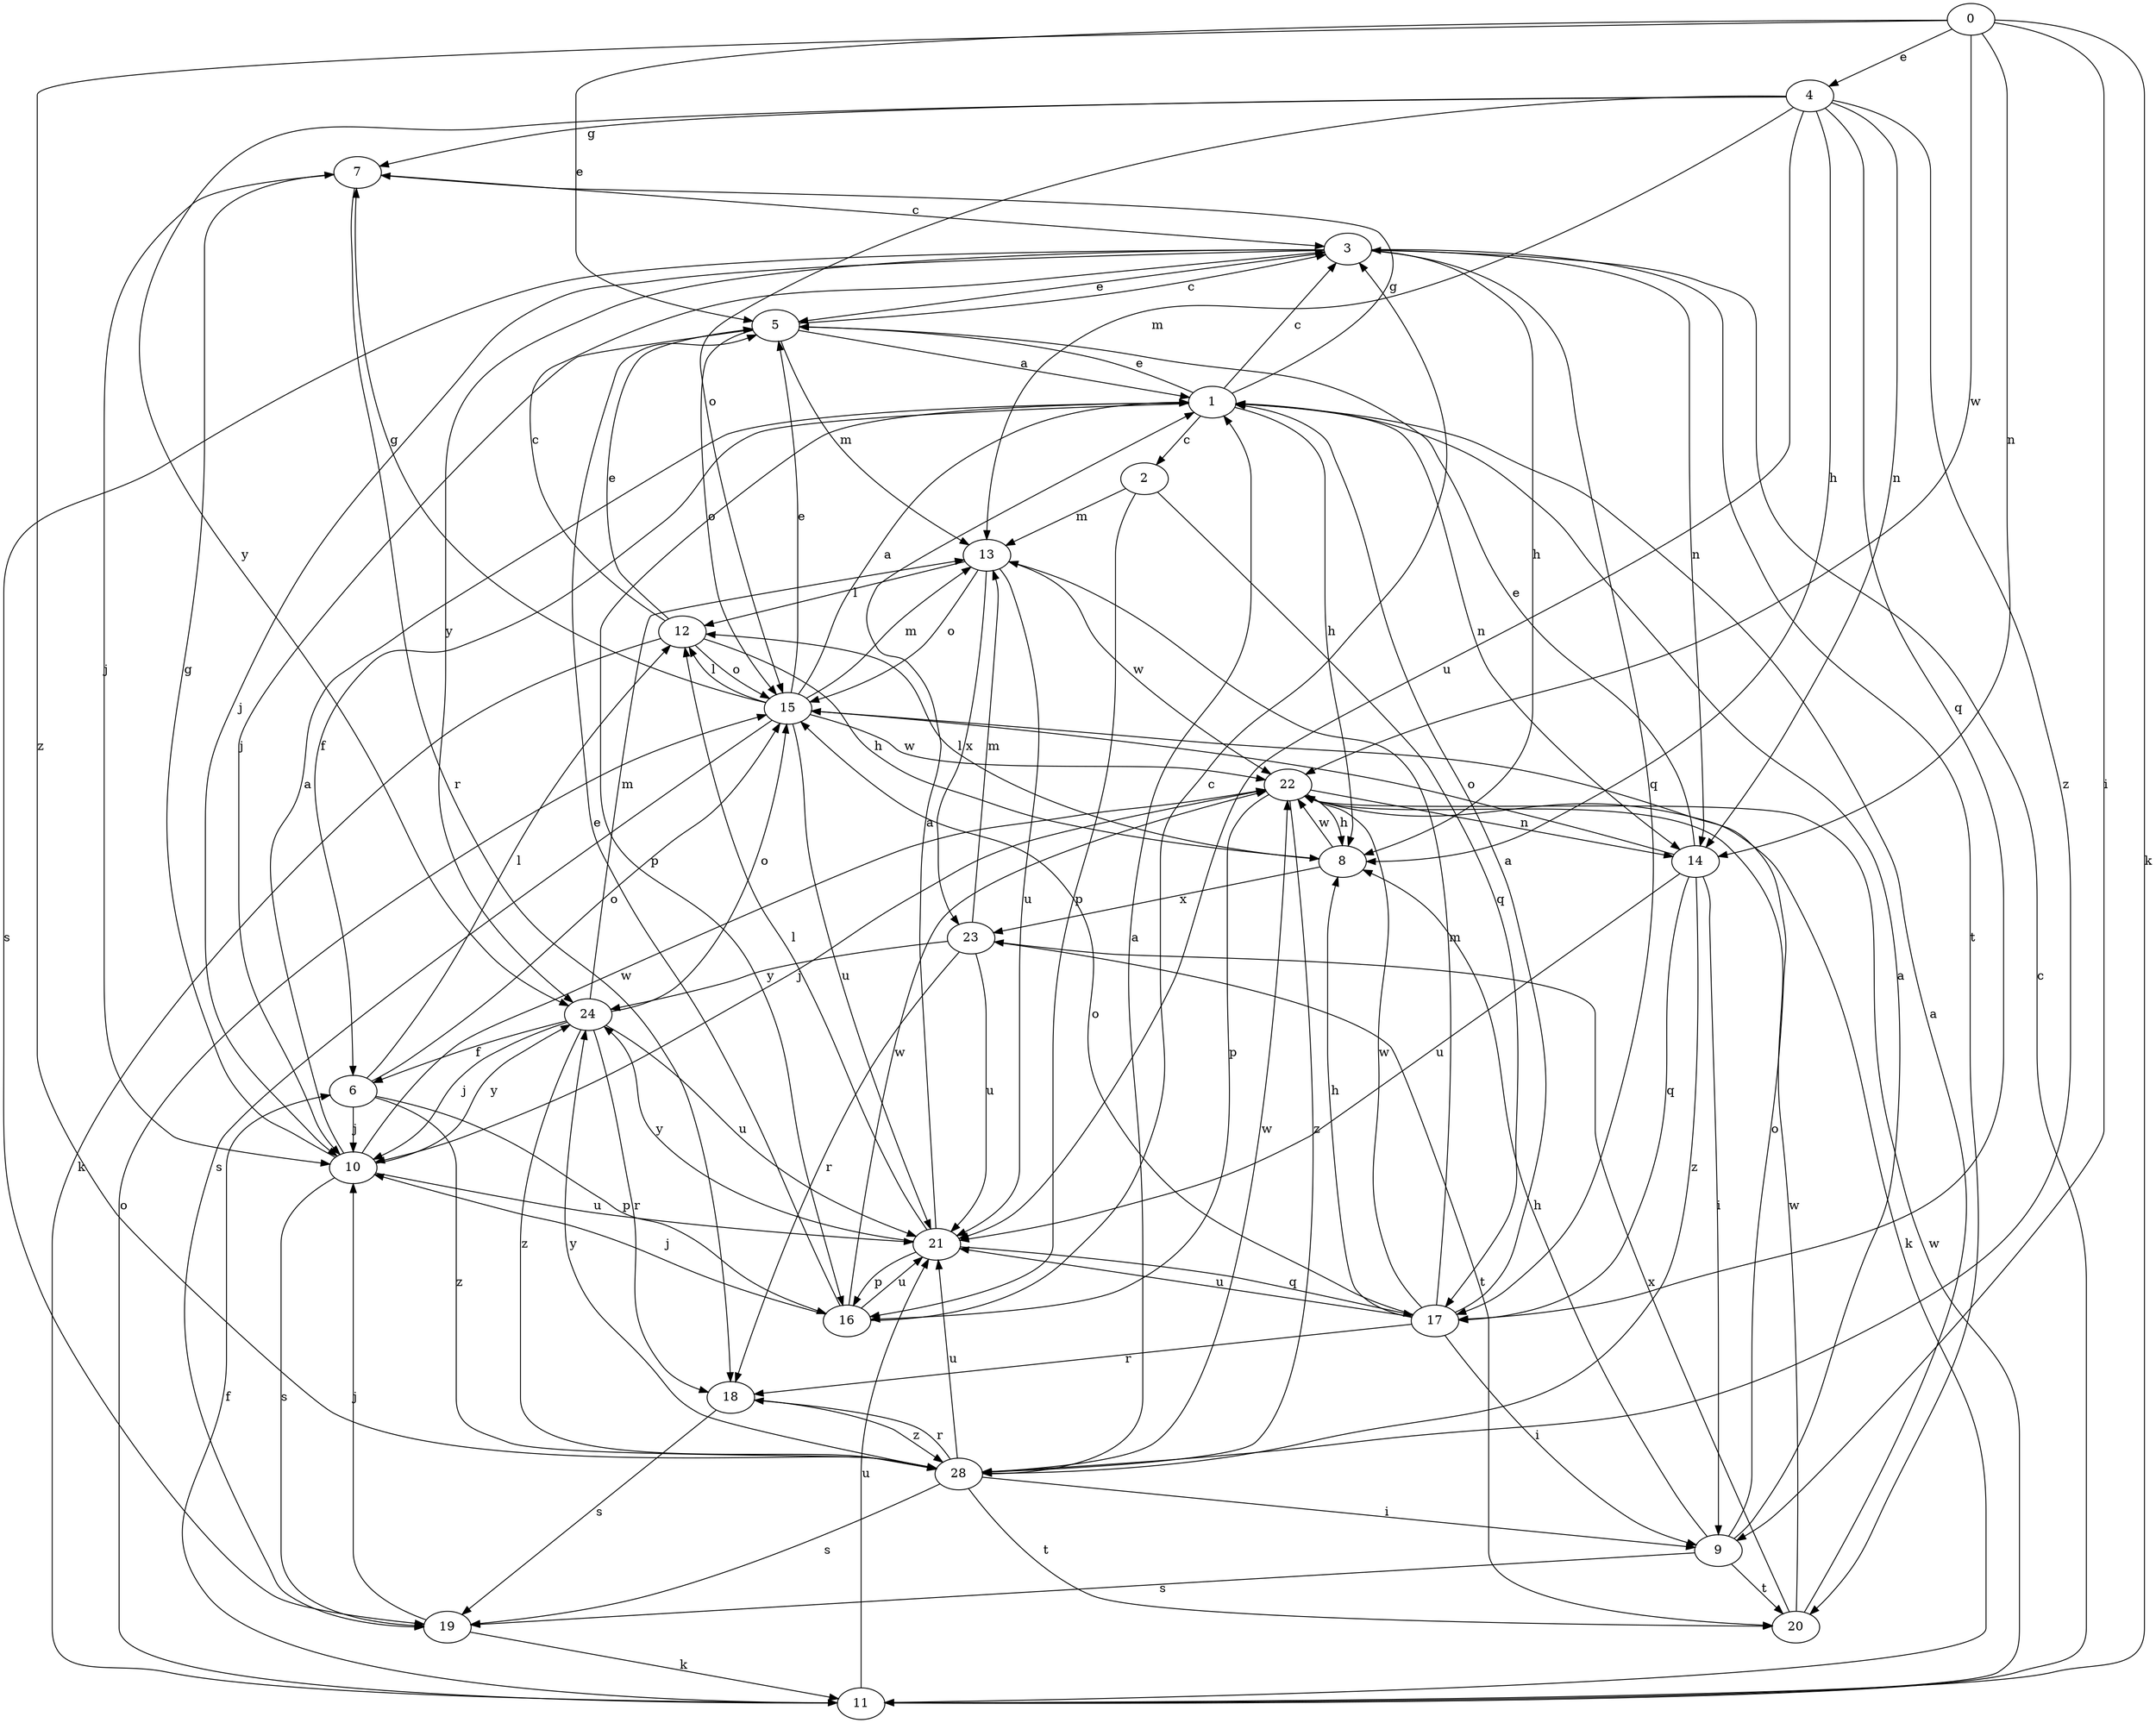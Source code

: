 strict digraph  {
0;
1;
2;
3;
4;
5;
6;
7;
8;
9;
10;
11;
12;
13;
14;
15;
16;
17;
18;
19;
20;
21;
22;
23;
24;
28;
0 -> 4  [label=e];
0 -> 5  [label=e];
0 -> 9  [label=i];
0 -> 11  [label=k];
0 -> 14  [label=n];
0 -> 22  [label=w];
0 -> 28  [label=z];
1 -> 2  [label=c];
1 -> 3  [label=c];
1 -> 5  [label=e];
1 -> 6  [label=f];
1 -> 7  [label=g];
1 -> 8  [label=h];
1 -> 14  [label=n];
1 -> 16  [label=p];
2 -> 13  [label=m];
2 -> 16  [label=p];
2 -> 17  [label=q];
3 -> 5  [label=e];
3 -> 8  [label=h];
3 -> 10  [label=j];
3 -> 14  [label=n];
3 -> 17  [label=q];
3 -> 19  [label=s];
3 -> 20  [label=t];
3 -> 24  [label=y];
4 -> 7  [label=g];
4 -> 8  [label=h];
4 -> 13  [label=m];
4 -> 14  [label=n];
4 -> 15  [label=o];
4 -> 17  [label=q];
4 -> 21  [label=u];
4 -> 24  [label=y];
4 -> 28  [label=z];
5 -> 1  [label=a];
5 -> 3  [label=c];
5 -> 10  [label=j];
5 -> 13  [label=m];
5 -> 15  [label=o];
6 -> 10  [label=j];
6 -> 12  [label=l];
6 -> 15  [label=o];
6 -> 16  [label=p];
6 -> 28  [label=z];
7 -> 3  [label=c];
7 -> 10  [label=j];
7 -> 18  [label=r];
8 -> 12  [label=l];
8 -> 22  [label=w];
8 -> 23  [label=x];
9 -> 1  [label=a];
9 -> 8  [label=h];
9 -> 15  [label=o];
9 -> 19  [label=s];
9 -> 20  [label=t];
10 -> 1  [label=a];
10 -> 7  [label=g];
10 -> 19  [label=s];
10 -> 21  [label=u];
10 -> 22  [label=w];
10 -> 24  [label=y];
11 -> 3  [label=c];
11 -> 6  [label=f];
11 -> 15  [label=o];
11 -> 21  [label=u];
11 -> 22  [label=w];
12 -> 3  [label=c];
12 -> 5  [label=e];
12 -> 8  [label=h];
12 -> 11  [label=k];
12 -> 15  [label=o];
13 -> 12  [label=l];
13 -> 15  [label=o];
13 -> 21  [label=u];
13 -> 22  [label=w];
13 -> 23  [label=x];
14 -> 5  [label=e];
14 -> 9  [label=i];
14 -> 15  [label=o];
14 -> 17  [label=q];
14 -> 21  [label=u];
14 -> 28  [label=z];
15 -> 1  [label=a];
15 -> 5  [label=e];
15 -> 7  [label=g];
15 -> 12  [label=l];
15 -> 13  [label=m];
15 -> 19  [label=s];
15 -> 21  [label=u];
15 -> 22  [label=w];
16 -> 3  [label=c];
16 -> 5  [label=e];
16 -> 10  [label=j];
16 -> 21  [label=u];
16 -> 22  [label=w];
17 -> 1  [label=a];
17 -> 8  [label=h];
17 -> 9  [label=i];
17 -> 13  [label=m];
17 -> 15  [label=o];
17 -> 18  [label=r];
17 -> 21  [label=u];
17 -> 22  [label=w];
18 -> 19  [label=s];
18 -> 28  [label=z];
19 -> 10  [label=j];
19 -> 11  [label=k];
20 -> 1  [label=a];
20 -> 22  [label=w];
20 -> 23  [label=x];
21 -> 1  [label=a];
21 -> 12  [label=l];
21 -> 16  [label=p];
21 -> 17  [label=q];
21 -> 24  [label=y];
22 -> 8  [label=h];
22 -> 10  [label=j];
22 -> 11  [label=k];
22 -> 14  [label=n];
22 -> 16  [label=p];
22 -> 28  [label=z];
23 -> 13  [label=m];
23 -> 18  [label=r];
23 -> 20  [label=t];
23 -> 21  [label=u];
23 -> 24  [label=y];
24 -> 6  [label=f];
24 -> 10  [label=j];
24 -> 13  [label=m];
24 -> 15  [label=o];
24 -> 18  [label=r];
24 -> 21  [label=u];
24 -> 28  [label=z];
28 -> 1  [label=a];
28 -> 9  [label=i];
28 -> 18  [label=r];
28 -> 19  [label=s];
28 -> 20  [label=t];
28 -> 21  [label=u];
28 -> 22  [label=w];
28 -> 24  [label=y];
}
